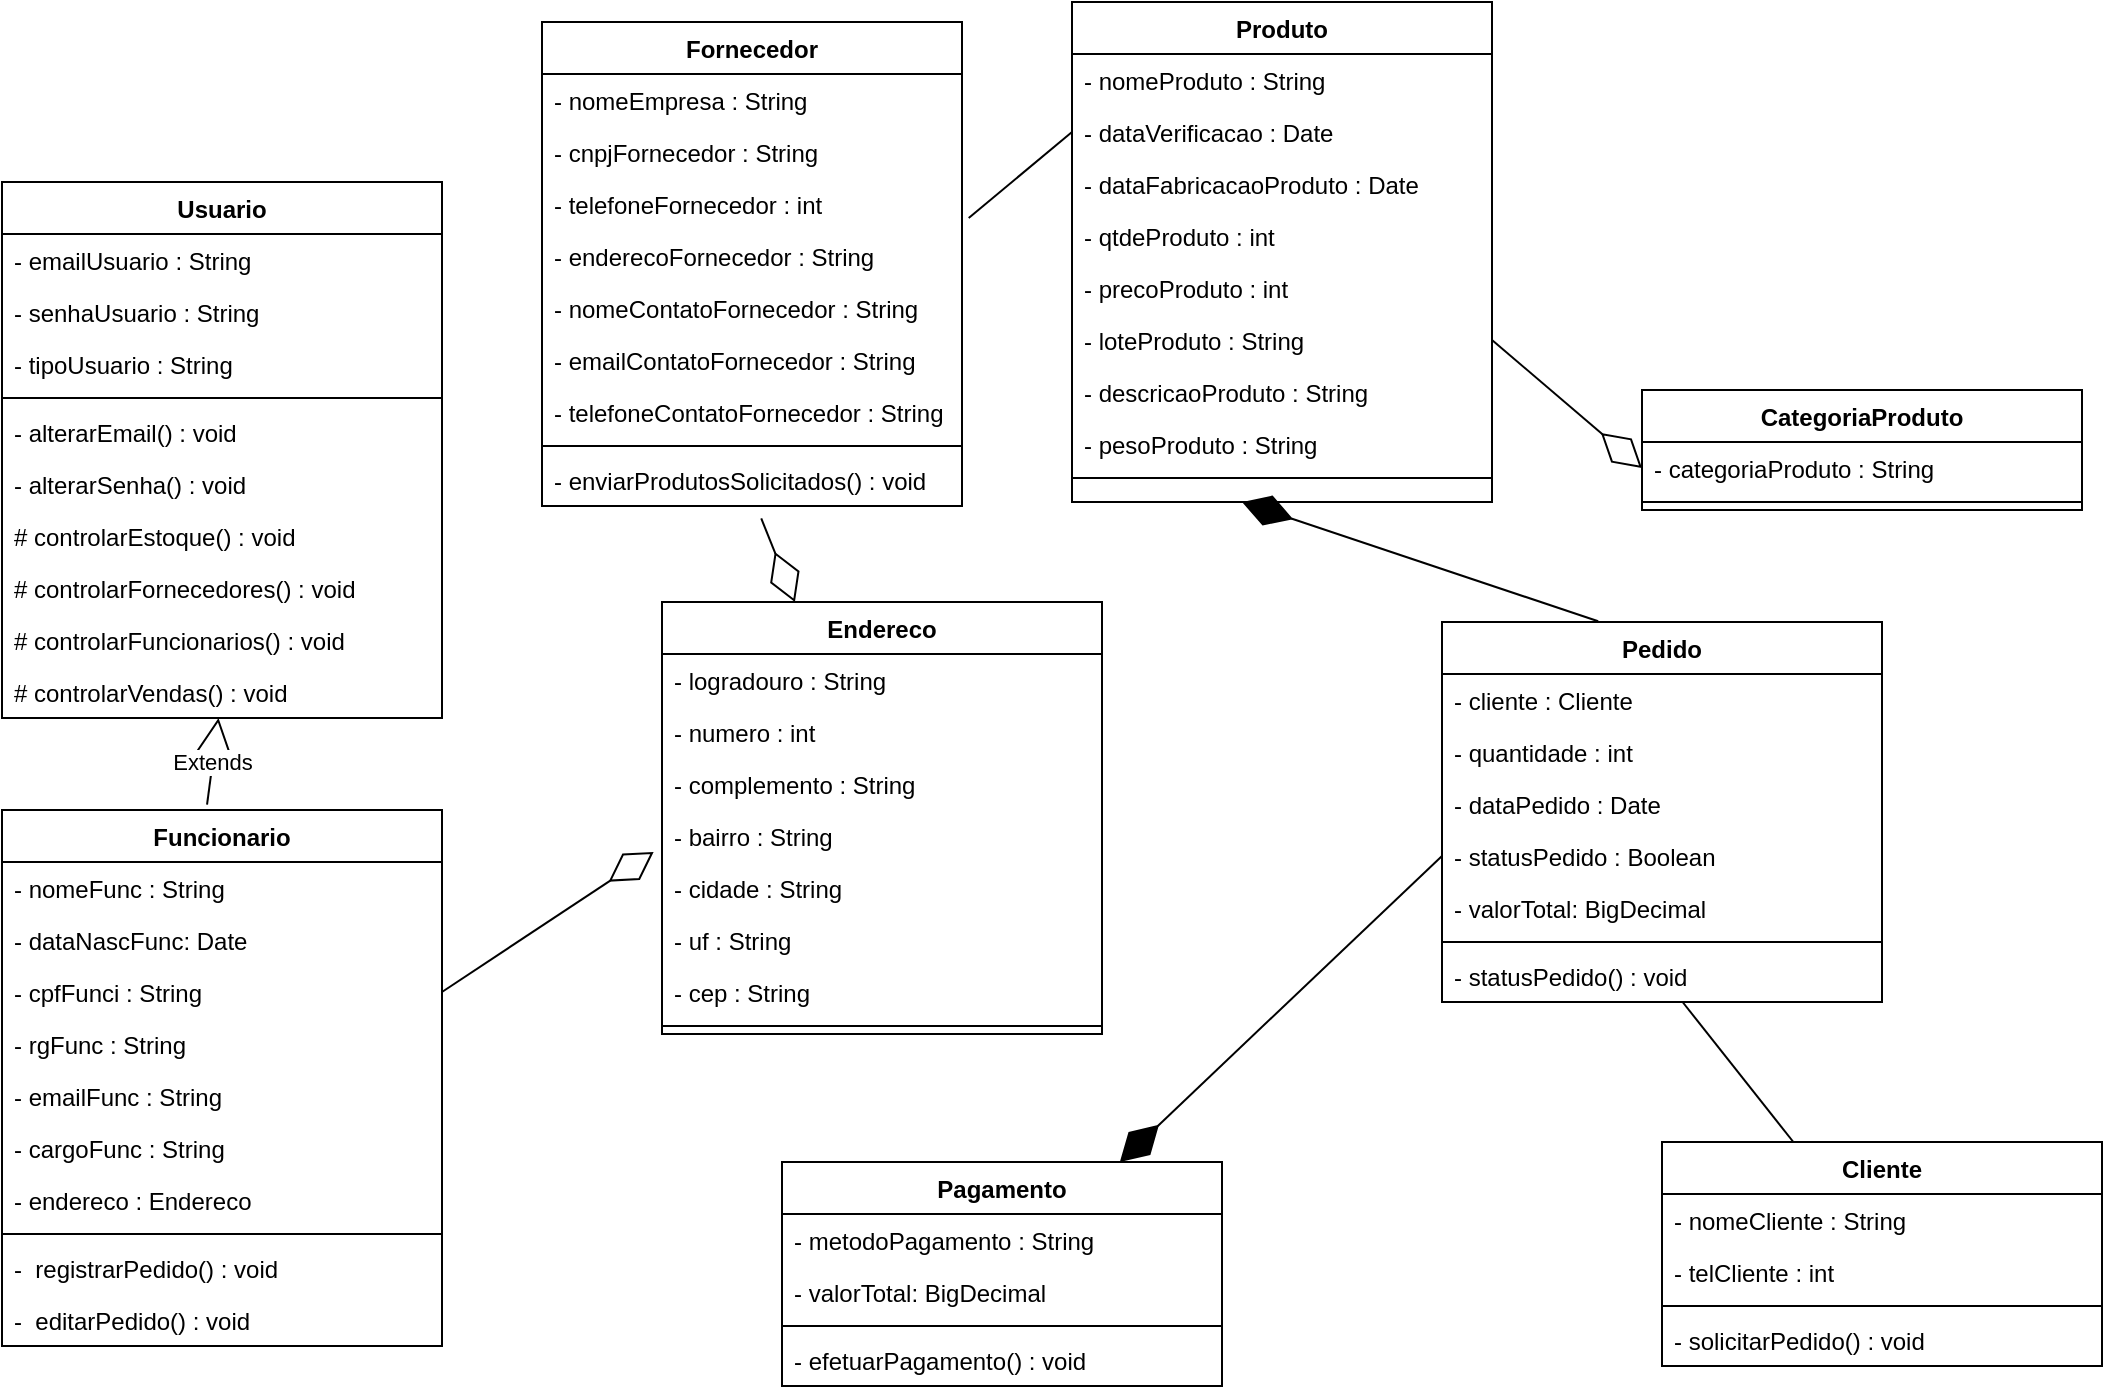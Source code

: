<mxfile version="20.5.1" type="device"><diagram id="C5RBs43oDa-KdzZeNtuy" name="Diagrama de Classes"><mxGraphModel dx="1093" dy="576" grid="1" gridSize="10" guides="1" tooltips="1" connect="1" arrows="1" fold="1" page="1" pageScale="1" pageWidth="1169" pageHeight="827" math="0" shadow="0"><root><mxCell id="WIyWlLk6GJQsqaUBKTNV-0"/><mxCell id="WIyWlLk6GJQsqaUBKTNV-1" parent="WIyWlLk6GJQsqaUBKTNV-0"/><mxCell id="zkfFHV4jXpPFQw0GAbJ--0" value="Fornecedor" style="swimlane;fontStyle=1;align=center;verticalAlign=top;childLayout=stackLayout;horizontal=1;startSize=26;horizontalStack=0;resizeParent=1;resizeLast=0;collapsible=1;marginBottom=0;rounded=0;shadow=0;strokeWidth=1;" parent="WIyWlLk6GJQsqaUBKTNV-1" vertex="1"><mxGeometry x="330" y="20" width="210" height="242" as="geometry"><mxRectangle x="230" y="140" width="160" height="26" as="alternateBounds"/></mxGeometry></mxCell><mxCell id="zkfFHV4jXpPFQw0GAbJ--1" value="- nomeEmpresa : String" style="text;align=left;verticalAlign=top;spacingLeft=4;spacingRight=4;overflow=hidden;rotatable=0;points=[[0,0.5],[1,0.5]];portConstraint=eastwest;" parent="zkfFHV4jXpPFQw0GAbJ--0" vertex="1"><mxGeometry y="26" width="210" height="26" as="geometry"/></mxCell><mxCell id="zkfFHV4jXpPFQw0GAbJ--2" value="- cnpjFornecedor : String" style="text;align=left;verticalAlign=top;spacingLeft=4;spacingRight=4;overflow=hidden;rotatable=0;points=[[0,0.5],[1,0.5]];portConstraint=eastwest;rounded=0;shadow=0;html=0;" parent="zkfFHV4jXpPFQw0GAbJ--0" vertex="1"><mxGeometry y="52" width="210" height="26" as="geometry"/></mxCell><mxCell id="zkfFHV4jXpPFQw0GAbJ--3" value="- telefoneFornecedor : int" style="text;align=left;verticalAlign=top;spacingLeft=4;spacingRight=4;overflow=hidden;rotatable=0;points=[[0,0.5],[1,0.5]];portConstraint=eastwest;rounded=0;shadow=0;html=0;" parent="zkfFHV4jXpPFQw0GAbJ--0" vertex="1"><mxGeometry y="78" width="210" height="26" as="geometry"/></mxCell><mxCell id="SBxtFRzcoeYZkCu4Du19-1" value="- enderecoFornecedor : String" style="text;align=left;verticalAlign=top;spacingLeft=4;spacingRight=4;overflow=hidden;rotatable=0;points=[[0,0.5],[1,0.5]];portConstraint=eastwest;rounded=0;shadow=0;html=0;" parent="zkfFHV4jXpPFQw0GAbJ--0" vertex="1"><mxGeometry y="104" width="210" height="26" as="geometry"/></mxCell><mxCell id="SBxtFRzcoeYZkCu4Du19-0" value="- nomeContatoFornecedor : String" style="text;align=left;verticalAlign=top;spacingLeft=4;spacingRight=4;overflow=hidden;rotatable=0;points=[[0,0.5],[1,0.5]];portConstraint=eastwest;rounded=0;shadow=0;html=0;" parent="zkfFHV4jXpPFQw0GAbJ--0" vertex="1"><mxGeometry y="130" width="210" height="26" as="geometry"/></mxCell><mxCell id="SBxtFRzcoeYZkCu4Du19-2" value="- emailContatoFornecedor : String" style="text;align=left;verticalAlign=top;spacingLeft=4;spacingRight=4;overflow=hidden;rotatable=0;points=[[0,0.5],[1,0.5]];portConstraint=eastwest;rounded=0;shadow=0;html=0;" parent="zkfFHV4jXpPFQw0GAbJ--0" vertex="1"><mxGeometry y="156" width="210" height="26" as="geometry"/></mxCell><mxCell id="SBxtFRzcoeYZkCu4Du19-3" value="- telefoneContatoFornecedor : String" style="text;align=left;verticalAlign=top;spacingLeft=4;spacingRight=4;overflow=hidden;rotatable=0;points=[[0,0.5],[1,0.5]];portConstraint=eastwest;rounded=0;shadow=0;html=0;" parent="zkfFHV4jXpPFQw0GAbJ--0" vertex="1"><mxGeometry y="182" width="210" height="26" as="geometry"/></mxCell><mxCell id="zkfFHV4jXpPFQw0GAbJ--4" value="" style="line;html=1;strokeWidth=1;align=left;verticalAlign=middle;spacingTop=-1;spacingLeft=3;spacingRight=3;rotatable=0;labelPosition=right;points=[];portConstraint=eastwest;" parent="zkfFHV4jXpPFQw0GAbJ--0" vertex="1"><mxGeometry y="208" width="210" height="8" as="geometry"/></mxCell><mxCell id="LXcYXaSiANPzhjZj5xun-26" value="- enviarProdutosSolicitados() : void" style="text;strokeColor=none;fillColor=none;align=left;verticalAlign=top;spacingLeft=4;spacingRight=4;overflow=hidden;rotatable=0;points=[[0,0.5],[1,0.5]];portConstraint=eastwest;" vertex="1" parent="zkfFHV4jXpPFQw0GAbJ--0"><mxGeometry y="216" width="210" height="26" as="geometry"/></mxCell><mxCell id="x0ZhMtd6x4a2ggRCSQCX-2" value="Produto" style="swimlane;fontStyle=1;align=center;verticalAlign=top;childLayout=stackLayout;horizontal=1;startSize=26;horizontalStack=0;resizeParent=1;resizeLast=0;collapsible=1;marginBottom=0;rounded=0;shadow=0;strokeWidth=1;" parent="WIyWlLk6GJQsqaUBKTNV-1" vertex="1"><mxGeometry x="595" y="10" width="210" height="250" as="geometry"><mxRectangle x="230" y="140" width="160" height="26" as="alternateBounds"/></mxGeometry></mxCell><mxCell id="x0ZhMtd6x4a2ggRCSQCX-3" value="- nomeProduto : String" style="text;align=left;verticalAlign=top;spacingLeft=4;spacingRight=4;overflow=hidden;rotatable=0;points=[[0,0.5],[1,0.5]];portConstraint=eastwest;" parent="x0ZhMtd6x4a2ggRCSQCX-2" vertex="1"><mxGeometry y="26" width="210" height="26" as="geometry"/></mxCell><mxCell id="x0ZhMtd6x4a2ggRCSQCX-5" value="- dataVerificacao : Date" style="text;align=left;verticalAlign=top;spacingLeft=4;spacingRight=4;overflow=hidden;rotatable=0;points=[[0,0.5],[1,0.5]];portConstraint=eastwest;rounded=0;shadow=0;html=0;" parent="x0ZhMtd6x4a2ggRCSQCX-2" vertex="1"><mxGeometry y="52" width="210" height="26" as="geometry"/></mxCell><mxCell id="x0ZhMtd6x4a2ggRCSQCX-7" value="- dataFabricacaoProduto : Date" style="text;align=left;verticalAlign=top;spacingLeft=4;spacingRight=4;overflow=hidden;rotatable=0;points=[[0,0.5],[1,0.5]];portConstraint=eastwest;rounded=0;shadow=0;html=0;" parent="x0ZhMtd6x4a2ggRCSQCX-2" vertex="1"><mxGeometry y="78" width="210" height="26" as="geometry"/></mxCell><mxCell id="x0ZhMtd6x4a2ggRCSQCX-40" value="- qtdeProduto : int" style="text;align=left;verticalAlign=top;spacingLeft=4;spacingRight=4;overflow=hidden;rotatable=0;points=[[0,0.5],[1,0.5]];portConstraint=eastwest;rounded=0;shadow=0;html=0;" parent="x0ZhMtd6x4a2ggRCSQCX-2" vertex="1"><mxGeometry y="104" width="210" height="26" as="geometry"/></mxCell><mxCell id="x0ZhMtd6x4a2ggRCSQCX-42" value="- precoProduto : int" style="text;align=left;verticalAlign=top;spacingLeft=4;spacingRight=4;overflow=hidden;rotatable=0;points=[[0,0.5],[1,0.5]];portConstraint=eastwest;rounded=0;shadow=0;html=0;" parent="x0ZhMtd6x4a2ggRCSQCX-2" vertex="1"><mxGeometry y="130" width="210" height="26" as="geometry"/></mxCell><mxCell id="x0ZhMtd6x4a2ggRCSQCX-41" value="- loteProduto : String" style="text;align=left;verticalAlign=top;spacingLeft=4;spacingRight=4;overflow=hidden;rotatable=0;points=[[0,0.5],[1,0.5]];portConstraint=eastwest;rounded=0;shadow=0;html=0;" parent="x0ZhMtd6x4a2ggRCSQCX-2" vertex="1"><mxGeometry y="156" width="210" height="26" as="geometry"/></mxCell><mxCell id="LXcYXaSiANPzhjZj5xun-40" value="- descricaoProduto : String" style="text;align=left;verticalAlign=top;spacingLeft=4;spacingRight=4;overflow=hidden;rotatable=0;points=[[0,0.5],[1,0.5]];portConstraint=eastwest;rounded=0;shadow=0;html=0;" vertex="1" parent="x0ZhMtd6x4a2ggRCSQCX-2"><mxGeometry y="182" width="210" height="26" as="geometry"/></mxCell><mxCell id="LXcYXaSiANPzhjZj5xun-42" value="- pesoProduto : String" style="text;align=left;verticalAlign=top;spacingLeft=4;spacingRight=4;overflow=hidden;rotatable=0;points=[[0,0.5],[1,0.5]];portConstraint=eastwest;rounded=0;shadow=0;html=0;" vertex="1" parent="x0ZhMtd6x4a2ggRCSQCX-2"><mxGeometry y="208" width="210" height="26" as="geometry"/></mxCell><mxCell id="x0ZhMtd6x4a2ggRCSQCX-10" value="" style="line;html=1;strokeWidth=1;align=left;verticalAlign=middle;spacingTop=-1;spacingLeft=3;spacingRight=3;rotatable=0;labelPosition=right;points=[];portConstraint=eastwest;" parent="x0ZhMtd6x4a2ggRCSQCX-2" vertex="1"><mxGeometry y="234" width="210" height="8" as="geometry"/></mxCell><mxCell id="x0ZhMtd6x4a2ggRCSQCX-23" value="CategoriaProduto" style="swimlane;fontStyle=1;align=center;verticalAlign=top;childLayout=stackLayout;horizontal=1;startSize=26;horizontalStack=0;resizeParent=1;resizeParentMax=0;resizeLast=0;collapsible=1;marginBottom=0;" parent="WIyWlLk6GJQsqaUBKTNV-1" vertex="1"><mxGeometry x="880" y="204" width="220" height="60" as="geometry"/></mxCell><mxCell id="x0ZhMtd6x4a2ggRCSQCX-29" value="- categoriaProduto : String" style="text;strokeColor=none;fillColor=none;align=left;verticalAlign=top;spacingLeft=4;spacingRight=4;overflow=hidden;rotatable=0;points=[[0,0.5],[1,0.5]];portConstraint=eastwest;" parent="x0ZhMtd6x4a2ggRCSQCX-23" vertex="1"><mxGeometry y="26" width="220" height="26" as="geometry"/></mxCell><mxCell id="x0ZhMtd6x4a2ggRCSQCX-25" value="" style="line;strokeWidth=1;fillColor=none;align=left;verticalAlign=middle;spacingTop=-1;spacingLeft=3;spacingRight=3;rotatable=0;labelPosition=right;points=[];portConstraint=eastwest;strokeColor=inherit;" parent="x0ZhMtd6x4a2ggRCSQCX-23" vertex="1"><mxGeometry y="52" width="220" height="8" as="geometry"/></mxCell><mxCell id="x0ZhMtd6x4a2ggRCSQCX-46" value="Usuario" style="swimlane;fontStyle=1;align=center;verticalAlign=top;childLayout=stackLayout;horizontal=1;startSize=26;horizontalStack=0;resizeParent=1;resizeParentMax=0;resizeLast=0;collapsible=1;marginBottom=0;" parent="WIyWlLk6GJQsqaUBKTNV-1" vertex="1"><mxGeometry x="60" y="100" width="220" height="268" as="geometry"/></mxCell><mxCell id="x0ZhMtd6x4a2ggRCSQCX-47" value="- emailUsuario : String" style="text;strokeColor=none;fillColor=none;align=left;verticalAlign=top;spacingLeft=4;spacingRight=4;overflow=hidden;rotatable=0;points=[[0,0.5],[1,0.5]];portConstraint=eastwest;" parent="x0ZhMtd6x4a2ggRCSQCX-46" vertex="1"><mxGeometry y="26" width="220" height="26" as="geometry"/></mxCell><mxCell id="x0ZhMtd6x4a2ggRCSQCX-48" value="- senhaUsuario : String" style="text;strokeColor=none;fillColor=none;align=left;verticalAlign=top;spacingLeft=4;spacingRight=4;overflow=hidden;rotatable=0;points=[[0,0.5],[1,0.5]];portConstraint=eastwest;" parent="x0ZhMtd6x4a2ggRCSQCX-46" vertex="1"><mxGeometry y="52" width="220" height="26" as="geometry"/></mxCell><mxCell id="LXcYXaSiANPzhjZj5xun-60" value="- tipoUsuario : String" style="text;strokeColor=none;fillColor=none;align=left;verticalAlign=top;spacingLeft=4;spacingRight=4;overflow=hidden;rotatable=0;points=[[0,0.5],[1,0.5]];portConstraint=eastwest;" vertex="1" parent="x0ZhMtd6x4a2ggRCSQCX-46"><mxGeometry y="78" width="220" height="26" as="geometry"/></mxCell><mxCell id="x0ZhMtd6x4a2ggRCSQCX-49" value="" style="line;strokeWidth=1;fillColor=none;align=left;verticalAlign=middle;spacingTop=-1;spacingLeft=3;spacingRight=3;rotatable=0;labelPosition=right;points=[];portConstraint=eastwest;strokeColor=inherit;" parent="x0ZhMtd6x4a2ggRCSQCX-46" vertex="1"><mxGeometry y="104" width="220" height="8" as="geometry"/></mxCell><mxCell id="x0ZhMtd6x4a2ggRCSQCX-67" value="- alterarEmail() : void" style="text;strokeColor=none;fillColor=none;align=left;verticalAlign=top;spacingLeft=4;spacingRight=4;overflow=hidden;rotatable=0;points=[[0,0.5],[1,0.5]];portConstraint=eastwest;" parent="x0ZhMtd6x4a2ggRCSQCX-46" vertex="1"><mxGeometry y="112" width="220" height="26" as="geometry"/></mxCell><mxCell id="x0ZhMtd6x4a2ggRCSQCX-50" value="- alterarSenha() : void" style="text;strokeColor=none;fillColor=none;align=left;verticalAlign=top;spacingLeft=4;spacingRight=4;overflow=hidden;rotatable=0;points=[[0,0.5],[1,0.5]];portConstraint=eastwest;" parent="x0ZhMtd6x4a2ggRCSQCX-46" vertex="1"><mxGeometry y="138" width="220" height="26" as="geometry"/></mxCell><mxCell id="x0ZhMtd6x4a2ggRCSQCX-59" value="# controlarEstoque() : void" style="text;strokeColor=none;fillColor=none;align=left;verticalAlign=top;spacingLeft=4;spacingRight=4;overflow=hidden;rotatable=0;points=[[0,0.5],[1,0.5]];portConstraint=eastwest;" parent="x0ZhMtd6x4a2ggRCSQCX-46" vertex="1"><mxGeometry y="164" width="220" height="26" as="geometry"/></mxCell><mxCell id="x0ZhMtd6x4a2ggRCSQCX-60" value="# controlarFornecedores() : void" style="text;strokeColor=none;fillColor=none;align=left;verticalAlign=top;spacingLeft=4;spacingRight=4;overflow=hidden;rotatable=0;points=[[0,0.5],[1,0.5]];portConstraint=eastwest;" parent="x0ZhMtd6x4a2ggRCSQCX-46" vertex="1"><mxGeometry y="190" width="220" height="26" as="geometry"/></mxCell><mxCell id="x0ZhMtd6x4a2ggRCSQCX-61" value="# controlarFuncionarios() : void" style="text;strokeColor=none;fillColor=none;align=left;verticalAlign=top;spacingLeft=4;spacingRight=4;overflow=hidden;rotatable=0;points=[[0,0.5],[1,0.5]];portConstraint=eastwest;" parent="x0ZhMtd6x4a2ggRCSQCX-46" vertex="1"><mxGeometry y="216" width="220" height="26" as="geometry"/></mxCell><mxCell id="x0ZhMtd6x4a2ggRCSQCX-62" value="# controlarVendas() : void" style="text;strokeColor=none;fillColor=none;align=left;verticalAlign=top;spacingLeft=4;spacingRight=4;overflow=hidden;rotatable=0;points=[[0,0.5],[1,0.5]];portConstraint=eastwest;" parent="x0ZhMtd6x4a2ggRCSQCX-46" vertex="1"><mxGeometry y="242" width="220" height="26" as="geometry"/></mxCell><mxCell id="x0ZhMtd6x4a2ggRCSQCX-54" value="Funcionario" style="swimlane;fontStyle=1;align=center;verticalAlign=top;childLayout=stackLayout;horizontal=1;startSize=26;horizontalStack=0;resizeParent=1;resizeParentMax=0;resizeLast=0;collapsible=1;marginBottom=0;" parent="WIyWlLk6GJQsqaUBKTNV-1" vertex="1"><mxGeometry x="60" y="414" width="220" height="268" as="geometry"/></mxCell><mxCell id="x0ZhMtd6x4a2ggRCSQCX-55" value="- nomeFunc : String" style="text;strokeColor=none;fillColor=none;align=left;verticalAlign=top;spacingLeft=4;spacingRight=4;overflow=hidden;rotatable=0;points=[[0,0.5],[1,0.5]];portConstraint=eastwest;" parent="x0ZhMtd6x4a2ggRCSQCX-54" vertex="1"><mxGeometry y="26" width="220" height="26" as="geometry"/></mxCell><mxCell id="x0ZhMtd6x4a2ggRCSQCX-56" value="- dataNascFunc: Date" style="text;strokeColor=none;fillColor=none;align=left;verticalAlign=top;spacingLeft=4;spacingRight=4;overflow=hidden;rotatable=0;points=[[0,0.5],[1,0.5]];portConstraint=eastwest;" parent="x0ZhMtd6x4a2ggRCSQCX-54" vertex="1"><mxGeometry y="52" width="220" height="26" as="geometry"/></mxCell><mxCell id="x0ZhMtd6x4a2ggRCSQCX-63" value="- cpfFunci : String" style="text;strokeColor=none;fillColor=none;align=left;verticalAlign=top;spacingLeft=4;spacingRight=4;overflow=hidden;rotatable=0;points=[[0,0.5],[1,0.5]];portConstraint=eastwest;" parent="x0ZhMtd6x4a2ggRCSQCX-54" vertex="1"><mxGeometry y="78" width="220" height="26" as="geometry"/></mxCell><mxCell id="x0ZhMtd6x4a2ggRCSQCX-64" value="- rgFunc : String" style="text;strokeColor=none;fillColor=none;align=left;verticalAlign=top;spacingLeft=4;spacingRight=4;overflow=hidden;rotatable=0;points=[[0,0.5],[1,0.5]];portConstraint=eastwest;" parent="x0ZhMtd6x4a2ggRCSQCX-54" vertex="1"><mxGeometry y="104" width="220" height="26" as="geometry"/></mxCell><mxCell id="x0ZhMtd6x4a2ggRCSQCX-65" value="- emailFunc : String" style="text;strokeColor=none;fillColor=none;align=left;verticalAlign=top;spacingLeft=4;spacingRight=4;overflow=hidden;rotatable=0;points=[[0,0.5],[1,0.5]];portConstraint=eastwest;" parent="x0ZhMtd6x4a2ggRCSQCX-54" vertex="1"><mxGeometry y="130" width="220" height="26" as="geometry"/></mxCell><mxCell id="LXcYXaSiANPzhjZj5xun-34" value="- cargoFunc : String" style="text;strokeColor=none;fillColor=none;align=left;verticalAlign=top;spacingLeft=4;spacingRight=4;overflow=hidden;rotatable=0;points=[[0,0.5],[1,0.5]];portConstraint=eastwest;" vertex="1" parent="x0ZhMtd6x4a2ggRCSQCX-54"><mxGeometry y="156" width="220" height="26" as="geometry"/></mxCell><mxCell id="LXcYXaSiANPzhjZj5xun-52" value="- endereco : Endereco" style="text;strokeColor=none;fillColor=none;align=left;verticalAlign=top;spacingLeft=4;spacingRight=4;overflow=hidden;rotatable=0;points=[[0,0.5],[1,0.5]];portConstraint=eastwest;" vertex="1" parent="x0ZhMtd6x4a2ggRCSQCX-54"><mxGeometry y="182" width="220" height="26" as="geometry"/></mxCell><mxCell id="x0ZhMtd6x4a2ggRCSQCX-57" value="" style="line;strokeWidth=1;fillColor=none;align=left;verticalAlign=middle;spacingTop=-1;spacingLeft=3;spacingRight=3;rotatable=0;labelPosition=right;points=[];portConstraint=eastwest;strokeColor=inherit;" parent="x0ZhMtd6x4a2ggRCSQCX-54" vertex="1"><mxGeometry y="208" width="220" height="8" as="geometry"/></mxCell><mxCell id="x0ZhMtd6x4a2ggRCSQCX-58" value="-  registrarPedido() : void" style="text;strokeColor=none;fillColor=none;align=left;verticalAlign=top;spacingLeft=4;spacingRight=4;overflow=hidden;rotatable=0;points=[[0,0.5],[1,0.5]];portConstraint=eastwest;" parent="x0ZhMtd6x4a2ggRCSQCX-54" vertex="1"><mxGeometry y="216" width="220" height="26" as="geometry"/></mxCell><mxCell id="x0ZhMtd6x4a2ggRCSQCX-66" value="-  editarPedido() : void" style="text;strokeColor=none;fillColor=none;align=left;verticalAlign=top;spacingLeft=4;spacingRight=4;overflow=hidden;rotatable=0;points=[[0,0.5],[1,0.5]];portConstraint=eastwest;" parent="x0ZhMtd6x4a2ggRCSQCX-54" vertex="1"><mxGeometry y="242" width="220" height="26" as="geometry"/></mxCell><mxCell id="x0ZhMtd6x4a2ggRCSQCX-70" value="" style="endArrow=none;html=1;rounded=0;entryX=1.016;entryY=-0.231;entryDx=0;entryDy=0;entryPerimeter=0;exitX=0;exitY=0.5;exitDx=0;exitDy=0;" parent="WIyWlLk6GJQsqaUBKTNV-1" source="x0ZhMtd6x4a2ggRCSQCX-5" target="SBxtFRzcoeYZkCu4Du19-1" edge="1"><mxGeometry width="50" height="50" relative="1" as="geometry"><mxPoint x="370" y="370" as="sourcePoint"/><mxPoint x="420" y="320" as="targetPoint"/></mxGeometry></mxCell><mxCell id="LXcYXaSiANPzhjZj5xun-1" value="Pedido" style="swimlane;fontStyle=1;align=center;verticalAlign=top;childLayout=stackLayout;horizontal=1;startSize=26;horizontalStack=0;resizeParent=1;resizeParentMax=0;resizeLast=0;collapsible=1;marginBottom=0;" vertex="1" parent="WIyWlLk6GJQsqaUBKTNV-1"><mxGeometry x="780" y="320" width="220" height="190" as="geometry"/></mxCell><mxCell id="LXcYXaSiANPzhjZj5xun-2" value="- cliente : Cliente" style="text;strokeColor=none;fillColor=none;align=left;verticalAlign=top;spacingLeft=4;spacingRight=4;overflow=hidden;rotatable=0;points=[[0,0.5],[1,0.5]];portConstraint=eastwest;" vertex="1" parent="LXcYXaSiANPzhjZj5xun-1"><mxGeometry y="26" width="220" height="26" as="geometry"/></mxCell><mxCell id="LXcYXaSiANPzhjZj5xun-54" value="- quantidade : int" style="text;strokeColor=none;fillColor=none;align=left;verticalAlign=top;spacingLeft=4;spacingRight=4;overflow=hidden;rotatable=0;points=[[0,0.5],[1,0.5]];portConstraint=eastwest;" vertex="1" parent="LXcYXaSiANPzhjZj5xun-1"><mxGeometry y="52" width="220" height="26" as="geometry"/></mxCell><mxCell id="LXcYXaSiANPzhjZj5xun-3" value="- dataPedido : Date" style="text;strokeColor=none;fillColor=none;align=left;verticalAlign=top;spacingLeft=4;spacingRight=4;overflow=hidden;rotatable=0;points=[[0,0.5],[1,0.5]];portConstraint=eastwest;" vertex="1" parent="LXcYXaSiANPzhjZj5xun-1"><mxGeometry y="78" width="220" height="26" as="geometry"/></mxCell><mxCell id="LXcYXaSiANPzhjZj5xun-4" value="- statusPedido : Boolean" style="text;strokeColor=none;fillColor=none;align=left;verticalAlign=top;spacingLeft=4;spacingRight=4;overflow=hidden;rotatable=0;points=[[0,0.5],[1,0.5]];portConstraint=eastwest;" vertex="1" parent="LXcYXaSiANPzhjZj5xun-1"><mxGeometry y="104" width="220" height="26" as="geometry"/></mxCell><mxCell id="LXcYXaSiANPzhjZj5xun-36" value="- valorTotal: BigDecimal" style="text;strokeColor=none;fillColor=none;align=left;verticalAlign=top;spacingLeft=4;spacingRight=4;overflow=hidden;rotatable=0;points=[[0,0.5],[1,0.5]];portConstraint=eastwest;" vertex="1" parent="LXcYXaSiANPzhjZj5xun-1"><mxGeometry y="130" width="220" height="26" as="geometry"/></mxCell><mxCell id="LXcYXaSiANPzhjZj5xun-7" value="" style="line;strokeWidth=1;fillColor=none;align=left;verticalAlign=middle;spacingTop=-1;spacingLeft=3;spacingRight=3;rotatable=0;labelPosition=right;points=[];portConstraint=eastwest;strokeColor=inherit;" vertex="1" parent="LXcYXaSiANPzhjZj5xun-1"><mxGeometry y="156" width="220" height="8" as="geometry"/></mxCell><mxCell id="LXcYXaSiANPzhjZj5xun-8" value="- statusPedido() : void" style="text;strokeColor=none;fillColor=none;align=left;verticalAlign=top;spacingLeft=4;spacingRight=4;overflow=hidden;rotatable=0;points=[[0,0.5],[1,0.5]];portConstraint=eastwest;" vertex="1" parent="LXcYXaSiANPzhjZj5xun-1"><mxGeometry y="164" width="220" height="26" as="geometry"/></mxCell><mxCell id="LXcYXaSiANPzhjZj5xun-10" value="Cliente" style="swimlane;fontStyle=1;align=center;verticalAlign=top;childLayout=stackLayout;horizontal=1;startSize=26;horizontalStack=0;resizeParent=1;resizeParentMax=0;resizeLast=0;collapsible=1;marginBottom=0;" vertex="1" parent="WIyWlLk6GJQsqaUBKTNV-1"><mxGeometry x="890" y="580" width="220" height="112" as="geometry"/></mxCell><mxCell id="LXcYXaSiANPzhjZj5xun-11" value="- nomeCliente : String" style="text;strokeColor=none;fillColor=none;align=left;verticalAlign=top;spacingLeft=4;spacingRight=4;overflow=hidden;rotatable=0;points=[[0,0.5],[1,0.5]];portConstraint=eastwest;" vertex="1" parent="LXcYXaSiANPzhjZj5xun-10"><mxGeometry y="26" width="220" height="26" as="geometry"/></mxCell><mxCell id="LXcYXaSiANPzhjZj5xun-12" value="- telCliente : int" style="text;strokeColor=none;fillColor=none;align=left;verticalAlign=top;spacingLeft=4;spacingRight=4;overflow=hidden;rotatable=0;points=[[0,0.5],[1,0.5]];portConstraint=eastwest;" vertex="1" parent="LXcYXaSiANPzhjZj5xun-10"><mxGeometry y="52" width="220" height="26" as="geometry"/></mxCell><mxCell id="LXcYXaSiANPzhjZj5xun-16" value="" style="line;strokeWidth=1;fillColor=none;align=left;verticalAlign=middle;spacingTop=-1;spacingLeft=3;spacingRight=3;rotatable=0;labelPosition=right;points=[];portConstraint=eastwest;strokeColor=inherit;" vertex="1" parent="LXcYXaSiANPzhjZj5xun-10"><mxGeometry y="78" width="220" height="8" as="geometry"/></mxCell><mxCell id="LXcYXaSiANPzhjZj5xun-17" value="- solicitarPedido() : void" style="text;strokeColor=none;fillColor=none;align=left;verticalAlign=top;spacingLeft=4;spacingRight=4;overflow=hidden;rotatable=0;points=[[0,0.5],[1,0.5]];portConstraint=eastwest;" vertex="1" parent="LXcYXaSiANPzhjZj5xun-10"><mxGeometry y="86" width="220" height="26" as="geometry"/></mxCell><mxCell id="LXcYXaSiANPzhjZj5xun-43" value="Pagamento" style="swimlane;fontStyle=1;align=center;verticalAlign=top;childLayout=stackLayout;horizontal=1;startSize=26;horizontalStack=0;resizeParent=1;resizeParentMax=0;resizeLast=0;collapsible=1;marginBottom=0;" vertex="1" parent="WIyWlLk6GJQsqaUBKTNV-1"><mxGeometry x="450" y="590" width="220" height="112" as="geometry"/></mxCell><mxCell id="LXcYXaSiANPzhjZj5xun-44" value="- metodoPagamento : String" style="text;strokeColor=none;fillColor=none;align=left;verticalAlign=top;spacingLeft=4;spacingRight=4;overflow=hidden;rotatable=0;points=[[0,0.5],[1,0.5]];portConstraint=eastwest;" vertex="1" parent="LXcYXaSiANPzhjZj5xun-43"><mxGeometry y="26" width="220" height="26" as="geometry"/></mxCell><mxCell id="LXcYXaSiANPzhjZj5xun-48" value="- valorTotal: BigDecimal" style="text;strokeColor=none;fillColor=none;align=left;verticalAlign=top;spacingLeft=4;spacingRight=4;overflow=hidden;rotatable=0;points=[[0,0.5],[1,0.5]];portConstraint=eastwest;" vertex="1" parent="LXcYXaSiANPzhjZj5xun-43"><mxGeometry y="52" width="220" height="26" as="geometry"/></mxCell><mxCell id="LXcYXaSiANPzhjZj5xun-49" value="" style="line;strokeWidth=1;fillColor=none;align=left;verticalAlign=middle;spacingTop=-1;spacingLeft=3;spacingRight=3;rotatable=0;labelPosition=right;points=[];portConstraint=eastwest;strokeColor=inherit;" vertex="1" parent="LXcYXaSiANPzhjZj5xun-43"><mxGeometry y="78" width="220" height="8" as="geometry"/></mxCell><mxCell id="LXcYXaSiANPzhjZj5xun-50" value="- efetuarPagamento() : void" style="text;strokeColor=none;fillColor=none;align=left;verticalAlign=top;spacingLeft=4;spacingRight=4;overflow=hidden;rotatable=0;points=[[0,0.5],[1,0.5]];portConstraint=eastwest;" vertex="1" parent="LXcYXaSiANPzhjZj5xun-43"><mxGeometry y="86" width="220" height="26" as="geometry"/></mxCell><mxCell id="LXcYXaSiANPzhjZj5xun-72" value="Endereco" style="swimlane;fontStyle=1;align=center;verticalAlign=top;childLayout=stackLayout;horizontal=1;startSize=26;horizontalStack=0;resizeParent=1;resizeParentMax=0;resizeLast=0;collapsible=1;marginBottom=0;" vertex="1" parent="WIyWlLk6GJQsqaUBKTNV-1"><mxGeometry x="390" y="310" width="220" height="216" as="geometry"/></mxCell><mxCell id="LXcYXaSiANPzhjZj5xun-73" value="- logradouro : String" style="text;strokeColor=none;fillColor=none;align=left;verticalAlign=top;spacingLeft=4;spacingRight=4;overflow=hidden;rotatable=0;points=[[0,0.5],[1,0.5]];portConstraint=eastwest;" vertex="1" parent="LXcYXaSiANPzhjZj5xun-72"><mxGeometry y="26" width="220" height="26" as="geometry"/></mxCell><mxCell id="LXcYXaSiANPzhjZj5xun-74" value="- numero : int" style="text;strokeColor=none;fillColor=none;align=left;verticalAlign=top;spacingLeft=4;spacingRight=4;overflow=hidden;rotatable=0;points=[[0,0.5],[1,0.5]];portConstraint=eastwest;" vertex="1" parent="LXcYXaSiANPzhjZj5xun-72"><mxGeometry y="52" width="220" height="26" as="geometry"/></mxCell><mxCell id="LXcYXaSiANPzhjZj5xun-75" value="- complemento : String" style="text;strokeColor=none;fillColor=none;align=left;verticalAlign=top;spacingLeft=4;spacingRight=4;overflow=hidden;rotatable=0;points=[[0,0.5],[1,0.5]];portConstraint=eastwest;" vertex="1" parent="LXcYXaSiANPzhjZj5xun-72"><mxGeometry y="78" width="220" height="26" as="geometry"/></mxCell><mxCell id="LXcYXaSiANPzhjZj5xun-76" value="- bairro : String" style="text;strokeColor=none;fillColor=none;align=left;verticalAlign=top;spacingLeft=4;spacingRight=4;overflow=hidden;rotatable=0;points=[[0,0.5],[1,0.5]];portConstraint=eastwest;" vertex="1" parent="LXcYXaSiANPzhjZj5xun-72"><mxGeometry y="104" width="220" height="26" as="geometry"/></mxCell><mxCell id="LXcYXaSiANPzhjZj5xun-77" value="- cidade : String" style="text;strokeColor=none;fillColor=none;align=left;verticalAlign=top;spacingLeft=4;spacingRight=4;overflow=hidden;rotatable=0;points=[[0,0.5],[1,0.5]];portConstraint=eastwest;" vertex="1" parent="LXcYXaSiANPzhjZj5xun-72"><mxGeometry y="130" width="220" height="26" as="geometry"/></mxCell><mxCell id="LXcYXaSiANPzhjZj5xun-78" value="- uf : String" style="text;strokeColor=none;fillColor=none;align=left;verticalAlign=top;spacingLeft=4;spacingRight=4;overflow=hidden;rotatable=0;points=[[0,0.5],[1,0.5]];portConstraint=eastwest;" vertex="1" parent="LXcYXaSiANPzhjZj5xun-72"><mxGeometry y="156" width="220" height="26" as="geometry"/></mxCell><mxCell id="LXcYXaSiANPzhjZj5xun-79" value="- cep : String" style="text;strokeColor=none;fillColor=none;align=left;verticalAlign=top;spacingLeft=4;spacingRight=4;overflow=hidden;rotatable=0;points=[[0,0.5],[1,0.5]];portConstraint=eastwest;" vertex="1" parent="LXcYXaSiANPzhjZj5xun-72"><mxGeometry y="182" width="220" height="26" as="geometry"/></mxCell><mxCell id="LXcYXaSiANPzhjZj5xun-80" value="" style="line;strokeWidth=1;fillColor=none;align=left;verticalAlign=middle;spacingTop=-1;spacingLeft=3;spacingRight=3;rotatable=0;labelPosition=right;points=[];portConstraint=eastwest;strokeColor=inherit;" vertex="1" parent="LXcYXaSiANPzhjZj5xun-72"><mxGeometry y="208" width="220" height="8" as="geometry"/></mxCell><mxCell id="LXcYXaSiANPzhjZj5xun-83" value="" style="endArrow=diamondThin;endFill=0;endSize=24;html=1;rounded=0;exitX=0.522;exitY=1.239;exitDx=0;exitDy=0;exitPerimeter=0;" edge="1" parent="WIyWlLk6GJQsqaUBKTNV-1" source="LXcYXaSiANPzhjZj5xun-26" target="LXcYXaSiANPzhjZj5xun-72"><mxGeometry width="160" relative="1" as="geometry"><mxPoint x="500" y="290" as="sourcePoint"/><mxPoint x="660" y="290" as="targetPoint"/></mxGeometry></mxCell><mxCell id="LXcYXaSiANPzhjZj5xun-85" value="" style="endArrow=diamondThin;endFill=0;endSize=24;html=1;rounded=0;entryX=-0.019;entryY=0.806;entryDx=0;entryDy=0;entryPerimeter=0;exitX=1;exitY=0.5;exitDx=0;exitDy=0;" edge="1" parent="WIyWlLk6GJQsqaUBKTNV-1" source="x0ZhMtd6x4a2ggRCSQCX-63" target="LXcYXaSiANPzhjZj5xun-76"><mxGeometry width="160" relative="1" as="geometry"><mxPoint x="500" y="290" as="sourcePoint"/><mxPoint x="660" y="290" as="targetPoint"/></mxGeometry></mxCell><mxCell id="LXcYXaSiANPzhjZj5xun-86" value="Extends" style="endArrow=block;endSize=16;endFill=0;html=1;rounded=0;exitX=0.466;exitY=-0.01;exitDx=0;exitDy=0;exitPerimeter=0;" edge="1" parent="WIyWlLk6GJQsqaUBKTNV-1" source="x0ZhMtd6x4a2ggRCSQCX-54" target="x0ZhMtd6x4a2ggRCSQCX-62"><mxGeometry width="160" relative="1" as="geometry"><mxPoint x="500" y="180" as="sourcePoint"/><mxPoint x="140" y="380" as="targetPoint"/></mxGeometry></mxCell><mxCell id="LXcYXaSiANPzhjZj5xun-87" value="" style="endArrow=diamondThin;endFill=1;endSize=24;html=1;rounded=0;exitX=0;exitY=0.5;exitDx=0;exitDy=0;" edge="1" parent="WIyWlLk6GJQsqaUBKTNV-1" source="LXcYXaSiANPzhjZj5xun-4" target="LXcYXaSiANPzhjZj5xun-43"><mxGeometry width="160" relative="1" as="geometry"><mxPoint x="770" y="460" as="sourcePoint"/><mxPoint x="660" y="500" as="targetPoint"/></mxGeometry></mxCell><mxCell id="LXcYXaSiANPzhjZj5xun-90" value="" style="endArrow=diamondThin;endFill=0;endSize=24;html=1;rounded=0;exitX=1;exitY=0.5;exitDx=0;exitDy=0;entryX=0;entryY=0.5;entryDx=0;entryDy=0;" edge="1" parent="WIyWlLk6GJQsqaUBKTNV-1" source="x0ZhMtd6x4a2ggRCSQCX-41" target="x0ZhMtd6x4a2ggRCSQCX-29"><mxGeometry width="160" relative="1" as="geometry"><mxPoint x="449.62" y="278.214" as="sourcePoint"/><mxPoint x="466.464" y="320" as="targetPoint"/></mxGeometry></mxCell><mxCell id="LXcYXaSiANPzhjZj5xun-91" value="" style="endArrow=none;html=1;rounded=0;" edge="1" parent="WIyWlLk6GJQsqaUBKTNV-1" source="LXcYXaSiANPzhjZj5xun-8" target="LXcYXaSiANPzhjZj5xun-10"><mxGeometry width="50" height="50" relative="1" as="geometry"><mxPoint x="605" y="85.0" as="sourcePoint"/><mxPoint x="553.36" y="127.994" as="targetPoint"/></mxGeometry></mxCell><mxCell id="LXcYXaSiANPzhjZj5xun-92" value="" style="endArrow=diamondThin;endFill=1;endSize=24;html=1;rounded=0;exitX=0.355;exitY=-0.002;exitDx=0;exitDy=0;exitPerimeter=0;" edge="1" parent="WIyWlLk6GJQsqaUBKTNV-1" source="LXcYXaSiANPzhjZj5xun-1"><mxGeometry width="160" relative="1" as="geometry"><mxPoint x="790" y="447.0" as="sourcePoint"/><mxPoint x="680" y="260" as="targetPoint"/></mxGeometry></mxCell></root></mxGraphModel></diagram></mxfile>